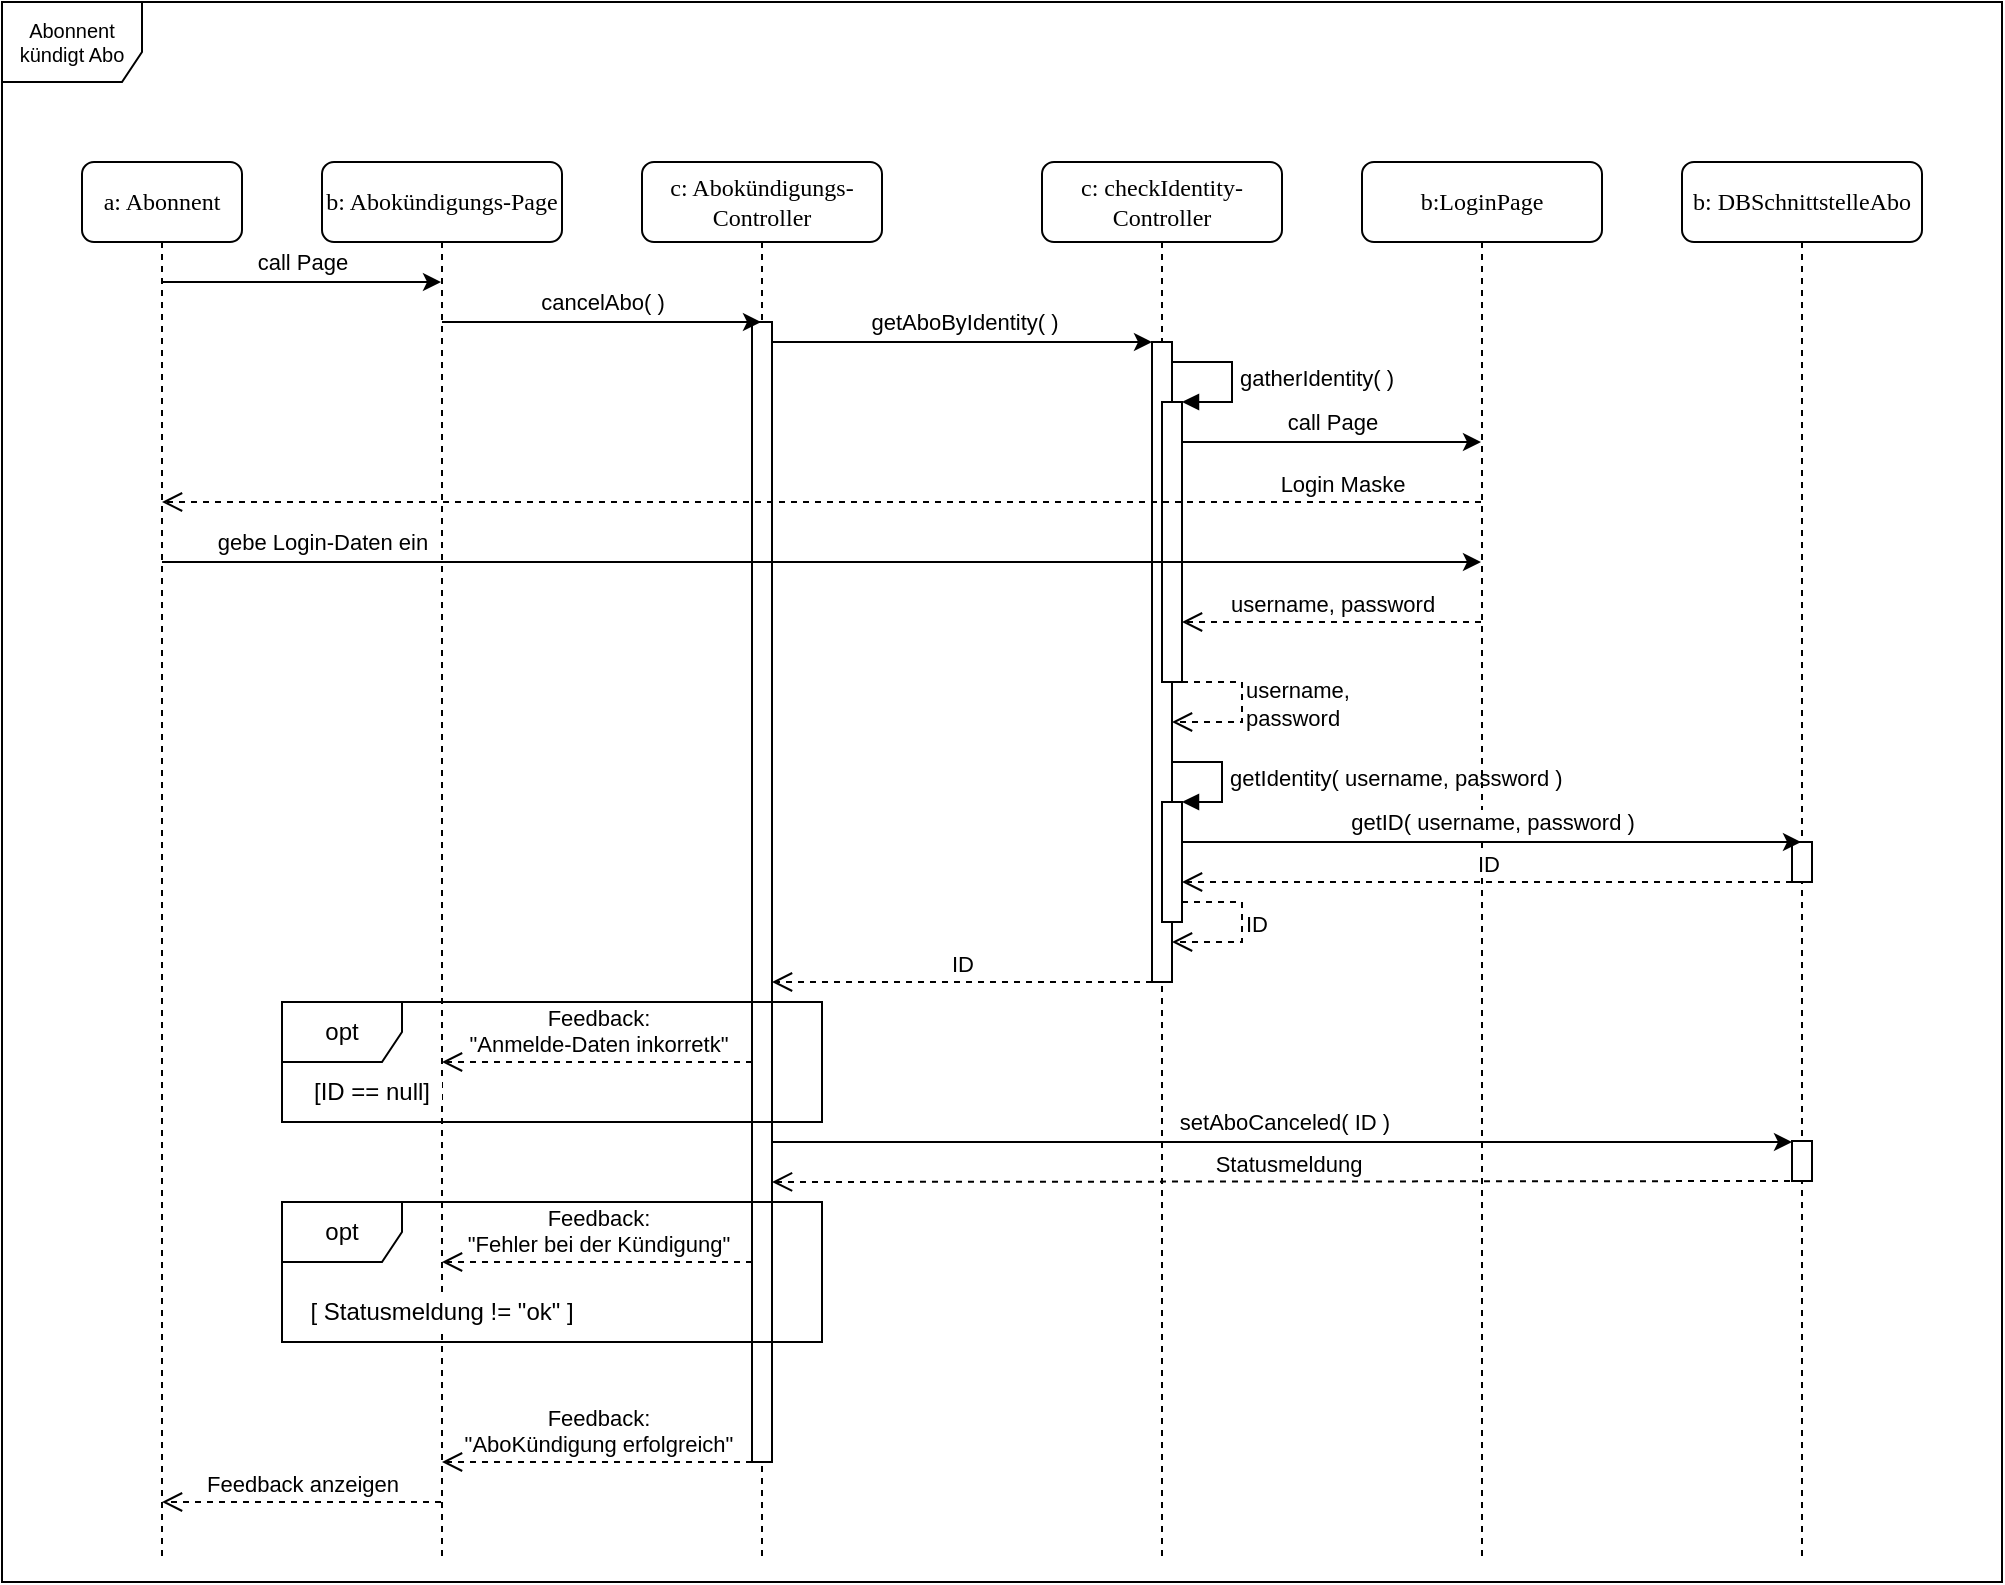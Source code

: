 <mxfile version="10.7.7" type="device"><diagram name="Page-1" id="13e1069c-82ec-6db2-03f1-153e76fe0fe0"><mxGraphModel dx="842" dy="548" grid="1" gridSize="10" guides="1" tooltips="1" connect="1" arrows="1" fold="1" page="1" pageScale="1" pageWidth="1100" pageHeight="850" background="#ffffff" math="0" shadow="0"><root><mxCell id="0"/><mxCell id="1" parent="0"/><mxCell id="i2Vq3k6s4epomcee9z3W-39" value="Abonnent kündigt Abo" style="shape=umlFrame;whiteSpace=wrap;html=1;fontSize=10;width=70;height=40;" parent="1" vertex="1"><mxGeometry x="40" y="40" width="1000" height="790" as="geometry"/></mxCell><mxCell id="7baba1c4bc27f4b0-4" value="c: checkIdentity-Controller&lt;br&gt;" style="shape=umlLifeline;perimeter=lifelinePerimeter;whiteSpace=wrap;html=1;container=1;collapsible=0;recursiveResize=0;outlineConnect=0;rounded=1;shadow=0;comic=0;labelBackgroundColor=none;strokeColor=#000000;strokeWidth=1;fillColor=#FFFFFF;fontFamily=Verdana;fontSize=12;fontColor=#000000;align=center;perimeterSpacing=0;glass=0;size=40;overflow=visible;noLabel=0;labelPadding=0;direction=east;connectable=1;snapToPoint=0;fixDash=0;" parent="1" vertex="1"><mxGeometry x="560" y="120" width="120" height="700" as="geometry"/></mxCell><mxCell id="3iLjuogAmtCXfvf_XimE-6" value="" style="html=1;points=[];perimeter=orthogonalPerimeter;" parent="7baba1c4bc27f4b0-4" vertex="1"><mxGeometry x="55" y="90" width="10" height="320" as="geometry"/></mxCell><mxCell id="3iLjuogAmtCXfvf_XimE-7" value="" style="html=1;points=[];perimeter=orthogonalPerimeter;" parent="7baba1c4bc27f4b0-4" vertex="1"><mxGeometry x="60" y="120" width="10" height="140" as="geometry"/></mxCell><mxCell id="3iLjuogAmtCXfvf_XimE-8" value="gatherIdentity( )" style="edgeStyle=orthogonalEdgeStyle;html=1;align=left;spacingLeft=2;endArrow=block;rounded=0;" parent="7baba1c4bc27f4b0-4" source="3iLjuogAmtCXfvf_XimE-6" target="3iLjuogAmtCXfvf_XimE-7" edge="1"><mxGeometry relative="1" as="geometry"><mxPoint x="70" y="100" as="sourcePoint"/><Array as="points"><mxPoint x="95" y="100"/><mxPoint x="95" y="120"/></Array></mxGeometry></mxCell><mxCell id="dFv5TDfLM_Vt77QtqDVL-1" value="username,&lt;br&gt;password" style="html=1;verticalAlign=middle;endArrow=open;dashed=1;endSize=8;edgeStyle=orthogonalEdgeStyle;rounded=0;align=left;" parent="7baba1c4bc27f4b0-4" source="3iLjuogAmtCXfvf_XimE-7" target="3iLjuogAmtCXfvf_XimE-6" edge="1"><mxGeometry x="-0.043" relative="1" as="geometry"><mxPoint x="229.5" y="290.2" as="sourcePoint"/><mxPoint x="80" y="290.2" as="targetPoint"/><Array as="points"><mxPoint x="100" y="260"/><mxPoint x="100" y="280"/></Array><mxPoint as="offset"/></mxGeometry></mxCell><mxCell id="dFv5TDfLM_Vt77QtqDVL-2" value="" style="html=1;points=[];perimeter=orthogonalPerimeter;" parent="7baba1c4bc27f4b0-4" vertex="1"><mxGeometry x="60" y="320" width="10" height="60" as="geometry"/></mxCell><mxCell id="dFv5TDfLM_Vt77QtqDVL-3" value="getIdentity( username, password )" style="edgeStyle=orthogonalEdgeStyle;html=1;align=left;spacingLeft=2;endArrow=block;rounded=0;entryX=1;entryY=0;" parent="7baba1c4bc27f4b0-4" target="dFv5TDfLM_Vt77QtqDVL-2" edge="1"><mxGeometry relative="1" as="geometry"><mxPoint x="65" y="300" as="sourcePoint"/><Array as="points"><mxPoint x="90" y="300"/></Array></mxGeometry></mxCell><mxCell id="dFv5TDfLM_Vt77QtqDVL-7" value="ID" style="html=1;verticalAlign=middle;endArrow=open;dashed=1;endSize=8;edgeStyle=orthogonalEdgeStyle;rounded=0;align=left;" parent="7baba1c4bc27f4b0-4" source="dFv5TDfLM_Vt77QtqDVL-2" target="3iLjuogAmtCXfvf_XimE-6" edge="1"><mxGeometry x="-0.043" relative="1" as="geometry"><mxPoint x="80.286" y="370" as="sourcePoint"/><mxPoint x="80" y="390.143" as="targetPoint"/><Array as="points"><mxPoint x="100" y="370"/><mxPoint x="100" y="390"/></Array><mxPoint as="offset"/></mxGeometry></mxCell><mxCell id="7baba1c4bc27f4b0-2" value="b: Abokündigungs-Page" style="shape=umlLifeline;perimeter=lifelinePerimeter;whiteSpace=wrap;html=1;container=1;collapsible=0;recursiveResize=0;outlineConnect=0;rounded=1;shadow=0;comic=0;labelBackgroundColor=none;strokeColor=#000000;strokeWidth=1;fillColor=#FFFFFF;fontFamily=Verdana;fontSize=12;fontColor=#000000;align=center;size=40;" parent="1" vertex="1"><mxGeometry x="200" y="120" width="120" height="700" as="geometry"/></mxCell><mxCell id="7baba1c4bc27f4b0-3" value="c: Abokündigungs-Controller&lt;br&gt;" style="shape=umlLifeline;perimeter=lifelinePerimeter;whiteSpace=wrap;html=1;container=1;collapsible=0;recursiveResize=0;outlineConnect=0;rounded=1;shadow=0;comic=0;labelBackgroundColor=none;strokeColor=#000000;strokeWidth=1;fillColor=#FFFFFF;fontFamily=Verdana;fontSize=12;fontColor=#000000;align=center;size=40;" parent="1" vertex="1"><mxGeometry x="360" y="120" width="120" height="700" as="geometry"/></mxCell><mxCell id="dFv5TDfLM_Vt77QtqDVL-10" value="" style="html=1;points=[];perimeter=orthogonalPerimeter;" parent="7baba1c4bc27f4b0-3" vertex="1"><mxGeometry x="55" y="80" width="10" height="570" as="geometry"/></mxCell><mxCell id="7baba1c4bc27f4b0-5" value="b:LoginPage&lt;br&gt;" style="shape=umlLifeline;perimeter=lifelinePerimeter;whiteSpace=wrap;html=1;container=1;collapsible=0;recursiveResize=0;outlineConnect=0;rounded=1;shadow=0;comic=0;labelBackgroundColor=none;strokeColor=#000000;strokeWidth=1;fillColor=#FFFFFF;fontFamily=Verdana;fontSize=12;fontColor=#000000;align=center;size=40;" parent="1" vertex="1"><mxGeometry x="720" y="120" width="120" height="700" as="geometry"/></mxCell><mxCell id="7baba1c4bc27f4b0-8" value="a: Abonnent" style="shape=umlLifeline;perimeter=lifelinePerimeter;whiteSpace=wrap;html=1;container=1;collapsible=0;recursiveResize=0;outlineConnect=0;rounded=1;shadow=0;comic=0;labelBackgroundColor=none;strokeColor=#000000;strokeWidth=1;fillColor=#FFFFFF;fontFamily=Verdana;fontSize=12;fontColor=#000000;align=center;size=40;" parent="1" vertex="1"><mxGeometry x="80" y="120" width="80" height="700" as="geometry"/></mxCell><mxCell id="3iLjuogAmtCXfvf_XimE-1" value="b: DBSchnittstelleAbo&lt;br&gt;" style="shape=umlLifeline;perimeter=lifelinePerimeter;whiteSpace=wrap;html=1;container=1;collapsible=0;recursiveResize=0;outlineConnect=0;rounded=1;shadow=0;comic=0;labelBackgroundColor=none;strokeColor=#000000;strokeWidth=1;fillColor=#FFFFFF;fontFamily=Verdana;fontSize=12;fontColor=#000000;align=center;size=40;" parent="1" vertex="1"><mxGeometry x="880" y="120" width="120" height="700" as="geometry"/></mxCell><mxCell id="dFv5TDfLM_Vt77QtqDVL-5" value="" style="html=1;points=[];perimeter=orthogonalPerimeter;" parent="3iLjuogAmtCXfvf_XimE-1" vertex="1"><mxGeometry x="55" y="340" width="10" height="20" as="geometry"/></mxCell><mxCell id="dFv5TDfLM_Vt77QtqDVL-19" value="" style="html=1;points=[];perimeter=orthogonalPerimeter;" parent="3iLjuogAmtCXfvf_XimE-1" vertex="1"><mxGeometry x="55" y="489.5" width="10" height="20" as="geometry"/></mxCell><mxCell id="3iLjuogAmtCXfvf_XimE-2" value="call Page" style="endArrow=classic;html=1;edgeStyle=orthogonalEdgeStyle;" parent="1" source="7baba1c4bc27f4b0-8" target="7baba1c4bc27f4b0-2" edge="1"><mxGeometry x="0.003" y="10" width="50" height="50" relative="1" as="geometry"><mxPoint x="160" y="230" as="sourcePoint"/><mxPoint x="210" y="180" as="targetPoint"/><Array as="points"><mxPoint x="190" y="180"/><mxPoint x="190" y="180"/></Array><mxPoint as="offset"/></mxGeometry></mxCell><mxCell id="3iLjuogAmtCXfvf_XimE-4" value="cancelAbo( )" style="endArrow=classic;html=1;edgeStyle=orthogonalEdgeStyle;" parent="1" source="7baba1c4bc27f4b0-2" target="7baba1c4bc27f4b0-3" edge="1"><mxGeometry x="0.003" y="10" width="50" height="50" relative="1" as="geometry"><mxPoint x="240.024" y="229.952" as="sourcePoint"/><mxPoint x="379.5" y="229.952" as="targetPoint"/><Array as="points"><mxPoint x="330" y="200"/><mxPoint x="330" y="200"/></Array><mxPoint as="offset"/></mxGeometry></mxCell><mxCell id="3iLjuogAmtCXfvf_XimE-5" value="getAboByIdentity( )" style="endArrow=classic;html=1;edgeStyle=orthogonalEdgeStyle;" parent="1" source="dFv5TDfLM_Vt77QtqDVL-10" target="3iLjuogAmtCXfvf_XimE-6" edge="1"><mxGeometry x="0.003" y="10" width="50" height="50" relative="1" as="geometry"><mxPoint x="420.024" y="219.952" as="sourcePoint"/><mxPoint x="579.5" y="219.952" as="targetPoint"/><Array as="points"><mxPoint x="530" y="210"/><mxPoint x="530" y="210"/></Array><mxPoint as="offset"/></mxGeometry></mxCell><mxCell id="3iLjuogAmtCXfvf_XimE-9" value="call Page" style="endArrow=classic;html=1;edgeStyle=orthogonalEdgeStyle;" parent="1" source="3iLjuogAmtCXfvf_XimE-7" target="7baba1c4bc27f4b0-5" edge="1"><mxGeometry x="0.003" y="10" width="50" height="50" relative="1" as="geometry"><mxPoint x="630.167" y="270.167" as="sourcePoint"/><mxPoint x="770" y="270.167" as="targetPoint"/><Array as="points"><mxPoint x="680" y="260"/><mxPoint x="680" y="260"/></Array><mxPoint as="offset"/></mxGeometry></mxCell><mxCell id="3iLjuogAmtCXfvf_XimE-11" value="Login Maske" style="html=1;verticalAlign=bottom;endArrow=open;dashed=1;endSize=8;edgeStyle=orthogonalEdgeStyle;" parent="1" source="7baba1c4bc27f4b0-5" target="7baba1c4bc27f4b0-8" edge="1"><mxGeometry x="0.302" y="-360" relative="1" as="geometry"><mxPoint x="760" y="310" as="sourcePoint"/><mxPoint x="680" y="310" as="targetPoint"/><Array as="points"><mxPoint x="350" y="290"/><mxPoint x="350" y="290"/></Array><mxPoint x="360" y="360" as="offset"/></mxGeometry></mxCell><mxCell id="3iLjuogAmtCXfvf_XimE-12" value="gebe Login-Daten ein" style="endArrow=classic;html=1;edgeStyle=orthogonalEdgeStyle;" parent="1" source="7baba1c4bc27f4b0-8" target="7baba1c4bc27f4b0-5" edge="1"><mxGeometry x="-0.03" y="240" width="50" height="50" relative="1" as="geometry"><mxPoint x="130.324" y="339.206" as="sourcePoint"/><mxPoint x="270.5" y="339.206" as="targetPoint"/><Array as="points"><mxPoint x="440" y="320"/><mxPoint x="440" y="320"/></Array><mxPoint x="-240" y="230" as="offset"/></mxGeometry></mxCell><mxCell id="3iLjuogAmtCXfvf_XimE-16" value="username, password" style="html=1;verticalAlign=bottom;endArrow=open;dashed=1;endSize=8;edgeStyle=orthogonalEdgeStyle;" parent="1" source="7baba1c4bc27f4b0-5" target="3iLjuogAmtCXfvf_XimE-7" edge="1"><mxGeometry relative="1" as="geometry"><mxPoint x="760" y="380" as="sourcePoint"/><mxPoint x="680" y="380" as="targetPoint"/><Array as="points"><mxPoint x="700" y="350"/><mxPoint x="700" y="350"/></Array></mxGeometry></mxCell><mxCell id="dFv5TDfLM_Vt77QtqDVL-4" value="getID( username, password )" style="endArrow=classic;html=1;edgeStyle=orthogonalEdgeStyle;" parent="1" source="dFv5TDfLM_Vt77QtqDVL-2" target="3iLjuogAmtCXfvf_XimE-1" edge="1"><mxGeometry x="0.003" y="10" width="50" height="50" relative="1" as="geometry"><mxPoint x="640" y="459.643" as="sourcePoint"/><mxPoint x="789.5" y="459.643" as="targetPoint"/><Array as="points"><mxPoint x="830" y="460"/><mxPoint x="830" y="460"/></Array><mxPoint as="offset"/></mxGeometry></mxCell><mxCell id="dFv5TDfLM_Vt77QtqDVL-6" value="ID" style="html=1;verticalAlign=bottom;endArrow=open;dashed=1;endSize=8;align=center;edgeStyle=orthogonalEdgeStyle;" parent="1" source="dFv5TDfLM_Vt77QtqDVL-5" target="dFv5TDfLM_Vt77QtqDVL-2" edge="1"><mxGeometry relative="1" as="geometry"><mxPoint x="860" y="520" as="sourcePoint"/><mxPoint x="780" y="520" as="targetPoint"/><Array as="points"><mxPoint x="750" y="480"/><mxPoint x="750" y="480"/></Array></mxGeometry></mxCell><mxCell id="dFv5TDfLM_Vt77QtqDVL-9" value="ID" style="html=1;verticalAlign=bottom;endArrow=open;dashed=1;endSize=8;align=center;edgeStyle=orthogonalEdgeStyle;" parent="1" source="3iLjuogAmtCXfvf_XimE-6" target="dFv5TDfLM_Vt77QtqDVL-10" edge="1"><mxGeometry relative="1" as="geometry"><mxPoint x="685.5" y="580.167" as="sourcePoint"/><mxPoint x="380.5" y="580.167" as="targetPoint"/><Array as="points"><mxPoint x="520" y="530"/><mxPoint x="520" y="530"/></Array></mxGeometry></mxCell><mxCell id="dFv5TDfLM_Vt77QtqDVL-11" value="Feedback:&lt;br&gt;&quot;Anmelde-Daten inkorretk&quot;" style="html=1;verticalAlign=bottom;endArrow=open;dashed=1;endSize=8;align=center;edgeStyle=orthogonalEdgeStyle;" parent="1" source="dFv5TDfLM_Vt77QtqDVL-10" target="7baba1c4bc27f4b0-2" edge="1"><mxGeometry relative="1" as="geometry"><mxPoint x="400" y="564.5" as="sourcePoint"/><mxPoint x="210" y="564.5" as="targetPoint"/><Array as="points"><mxPoint x="340" y="570"/><mxPoint x="340" y="570"/></Array></mxGeometry></mxCell><mxCell id="dFv5TDfLM_Vt77QtqDVL-13" value="[ID == null]" style="text;html=1;strokeColor=none;fillColor=#ffffff;align=center;verticalAlign=middle;whiteSpace=wrap;rounded=0;" parent="1" vertex="1"><mxGeometry x="190" y="580" width="70" height="10" as="geometry"/></mxCell><mxCell id="dFv5TDfLM_Vt77QtqDVL-20" value="setAboCanceled( ID )" style="endArrow=classic;html=1;edgeStyle=orthogonalEdgeStyle;" parent="1" source="dFv5TDfLM_Vt77QtqDVL-10" target="dFv5TDfLM_Vt77QtqDVL-19" edge="1"><mxGeometry x="0.003" y="10" width="50" height="50" relative="1" as="geometry"><mxPoint x="427" y="620" as="sourcePoint"/><mxPoint x="939.5" y="609.431" as="targetPoint"/><Array as="points"><mxPoint x="680" y="610"/><mxPoint x="680" y="610"/></Array><mxPoint as="offset"/></mxGeometry></mxCell><mxCell id="dFv5TDfLM_Vt77QtqDVL-21" value="Statusmeldung" style="html=1;verticalAlign=bottom;endArrow=open;dashed=1;endSize=8;align=center;edgeStyle=orthogonalEdgeStyle;" parent="1" source="dFv5TDfLM_Vt77QtqDVL-19" target="dFv5TDfLM_Vt77QtqDVL-10" edge="1"><mxGeometry relative="1" as="geometry"><mxPoint x="860" y="669.5" as="sourcePoint"/><mxPoint x="625" y="629.167" as="targetPoint"/><Array as="points"><mxPoint x="940" y="630"/></Array></mxGeometry></mxCell><mxCell id="dFv5TDfLM_Vt77QtqDVL-24" value="Feedback:&lt;br&gt;&quot;Fehler bei der Kündigung&quot;&lt;br&gt;" style="html=1;verticalAlign=bottom;endArrow=open;dashed=1;endSize=8;align=center;edgeStyle=orthogonalEdgeStyle;" parent="1" source="dFv5TDfLM_Vt77QtqDVL-10" target="7baba1c4bc27f4b0-2" edge="1"><mxGeometry relative="1" as="geometry"><mxPoint x="460" y="674.276" as="sourcePoint"/><mxPoint x="270.0" y="674.276" as="targetPoint"/><Array as="points"><mxPoint x="340" y="670"/><mxPoint x="340" y="670"/></Array></mxGeometry></mxCell><mxCell id="dFv5TDfLM_Vt77QtqDVL-27" value="[ Statusmeldung != &quot;ok&quot; ]" style="text;html=1;strokeColor=none;fillColor=#ffffff;align=center;verticalAlign=middle;whiteSpace=wrap;rounded=0;labelBackgroundColor=#ffffff;" parent="1" vertex="1"><mxGeometry x="190" y="690" width="140" height="10" as="geometry"/></mxCell><mxCell id="dFv5TDfLM_Vt77QtqDVL-28" value="Feedback:&lt;br&gt;&quot;AboKündigung erfolgreich&quot;&lt;br&gt;" style="html=1;verticalAlign=bottom;endArrow=open;dashed=1;endSize=8;align=center;edgeStyle=orthogonalEdgeStyle;" parent="1" source="dFv5TDfLM_Vt77QtqDVL-10" target="7baba1c4bc27f4b0-2" edge="1"><mxGeometry relative="1" as="geometry"><mxPoint x="407.5" y="760.2" as="sourcePoint"/><mxPoint x="252.6" y="760.2" as="targetPoint"/><Array as="points"><mxPoint x="370" y="770"/><mxPoint x="370" y="770"/></Array></mxGeometry></mxCell><mxCell id="dFv5TDfLM_Vt77QtqDVL-29" value="Feedback anzeigen&lt;br&gt;" style="html=1;verticalAlign=bottom;endArrow=open;dashed=1;endSize=8;align=center;edgeStyle=orthogonalEdgeStyle;" parent="1" source="7baba1c4bc27f4b0-2" target="7baba1c4bc27f4b0-8" edge="1"><mxGeometry relative="1" as="geometry"><mxPoint x="265" y="789.952" as="sourcePoint"/><mxPoint x="110.024" y="789.952" as="targetPoint"/><Array as="points"><mxPoint x="170" y="790"/><mxPoint x="170" y="790"/></Array></mxGeometry></mxCell><mxCell id="dFv5TDfLM_Vt77QtqDVL-8" value="opt" style="shape=umlFrame;whiteSpace=wrap;html=1;" parent="1" vertex="1"><mxGeometry x="180" y="540" width="270" height="60" as="geometry"/></mxCell><mxCell id="dFv5TDfLM_Vt77QtqDVL-22" value="opt" style="shape=umlFrame;whiteSpace=wrap;html=1;" parent="1" vertex="1"><mxGeometry x="180" y="640" width="270" height="70" as="geometry"/></mxCell></root></mxGraphModel></diagram></mxfile>